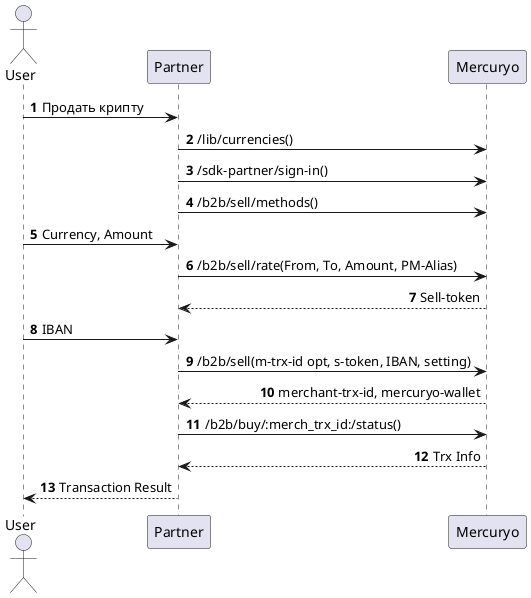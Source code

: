 @startuml
' This UML source uses PlantUML format.
' https://plantuml.com/sequence-diagram for syntax details.
' Optional styles

skinparam shadowing false
skinparam SequenceMessageAlign direction

autonumber

actor User as user
participant "Partner" as part
participant "Mercuryo" as merc

user -> part: Продать крипту
part -> merc: /lib/currencies()
part -> merc: /sdk-partner/sign-in()
part -> merc: /b2b/sell/methods()
user -> part: Currency, Amount
part -> merc: /b2b/sell/rate(From, To, Amount, PM-Alias)
merc --> part: Sell-token
user -> part: IBAN
part -> merc: /b2b/sell(m-trx-id opt, s-token, IBAN, setting)
merc --> part: merchant-trx-id, mercuryo-wallet
part -> merc: /b2b/buy/:merch_trx_id:/status()
merc --> part: Trx Info
part --> user: Transaction Result

@enduml
